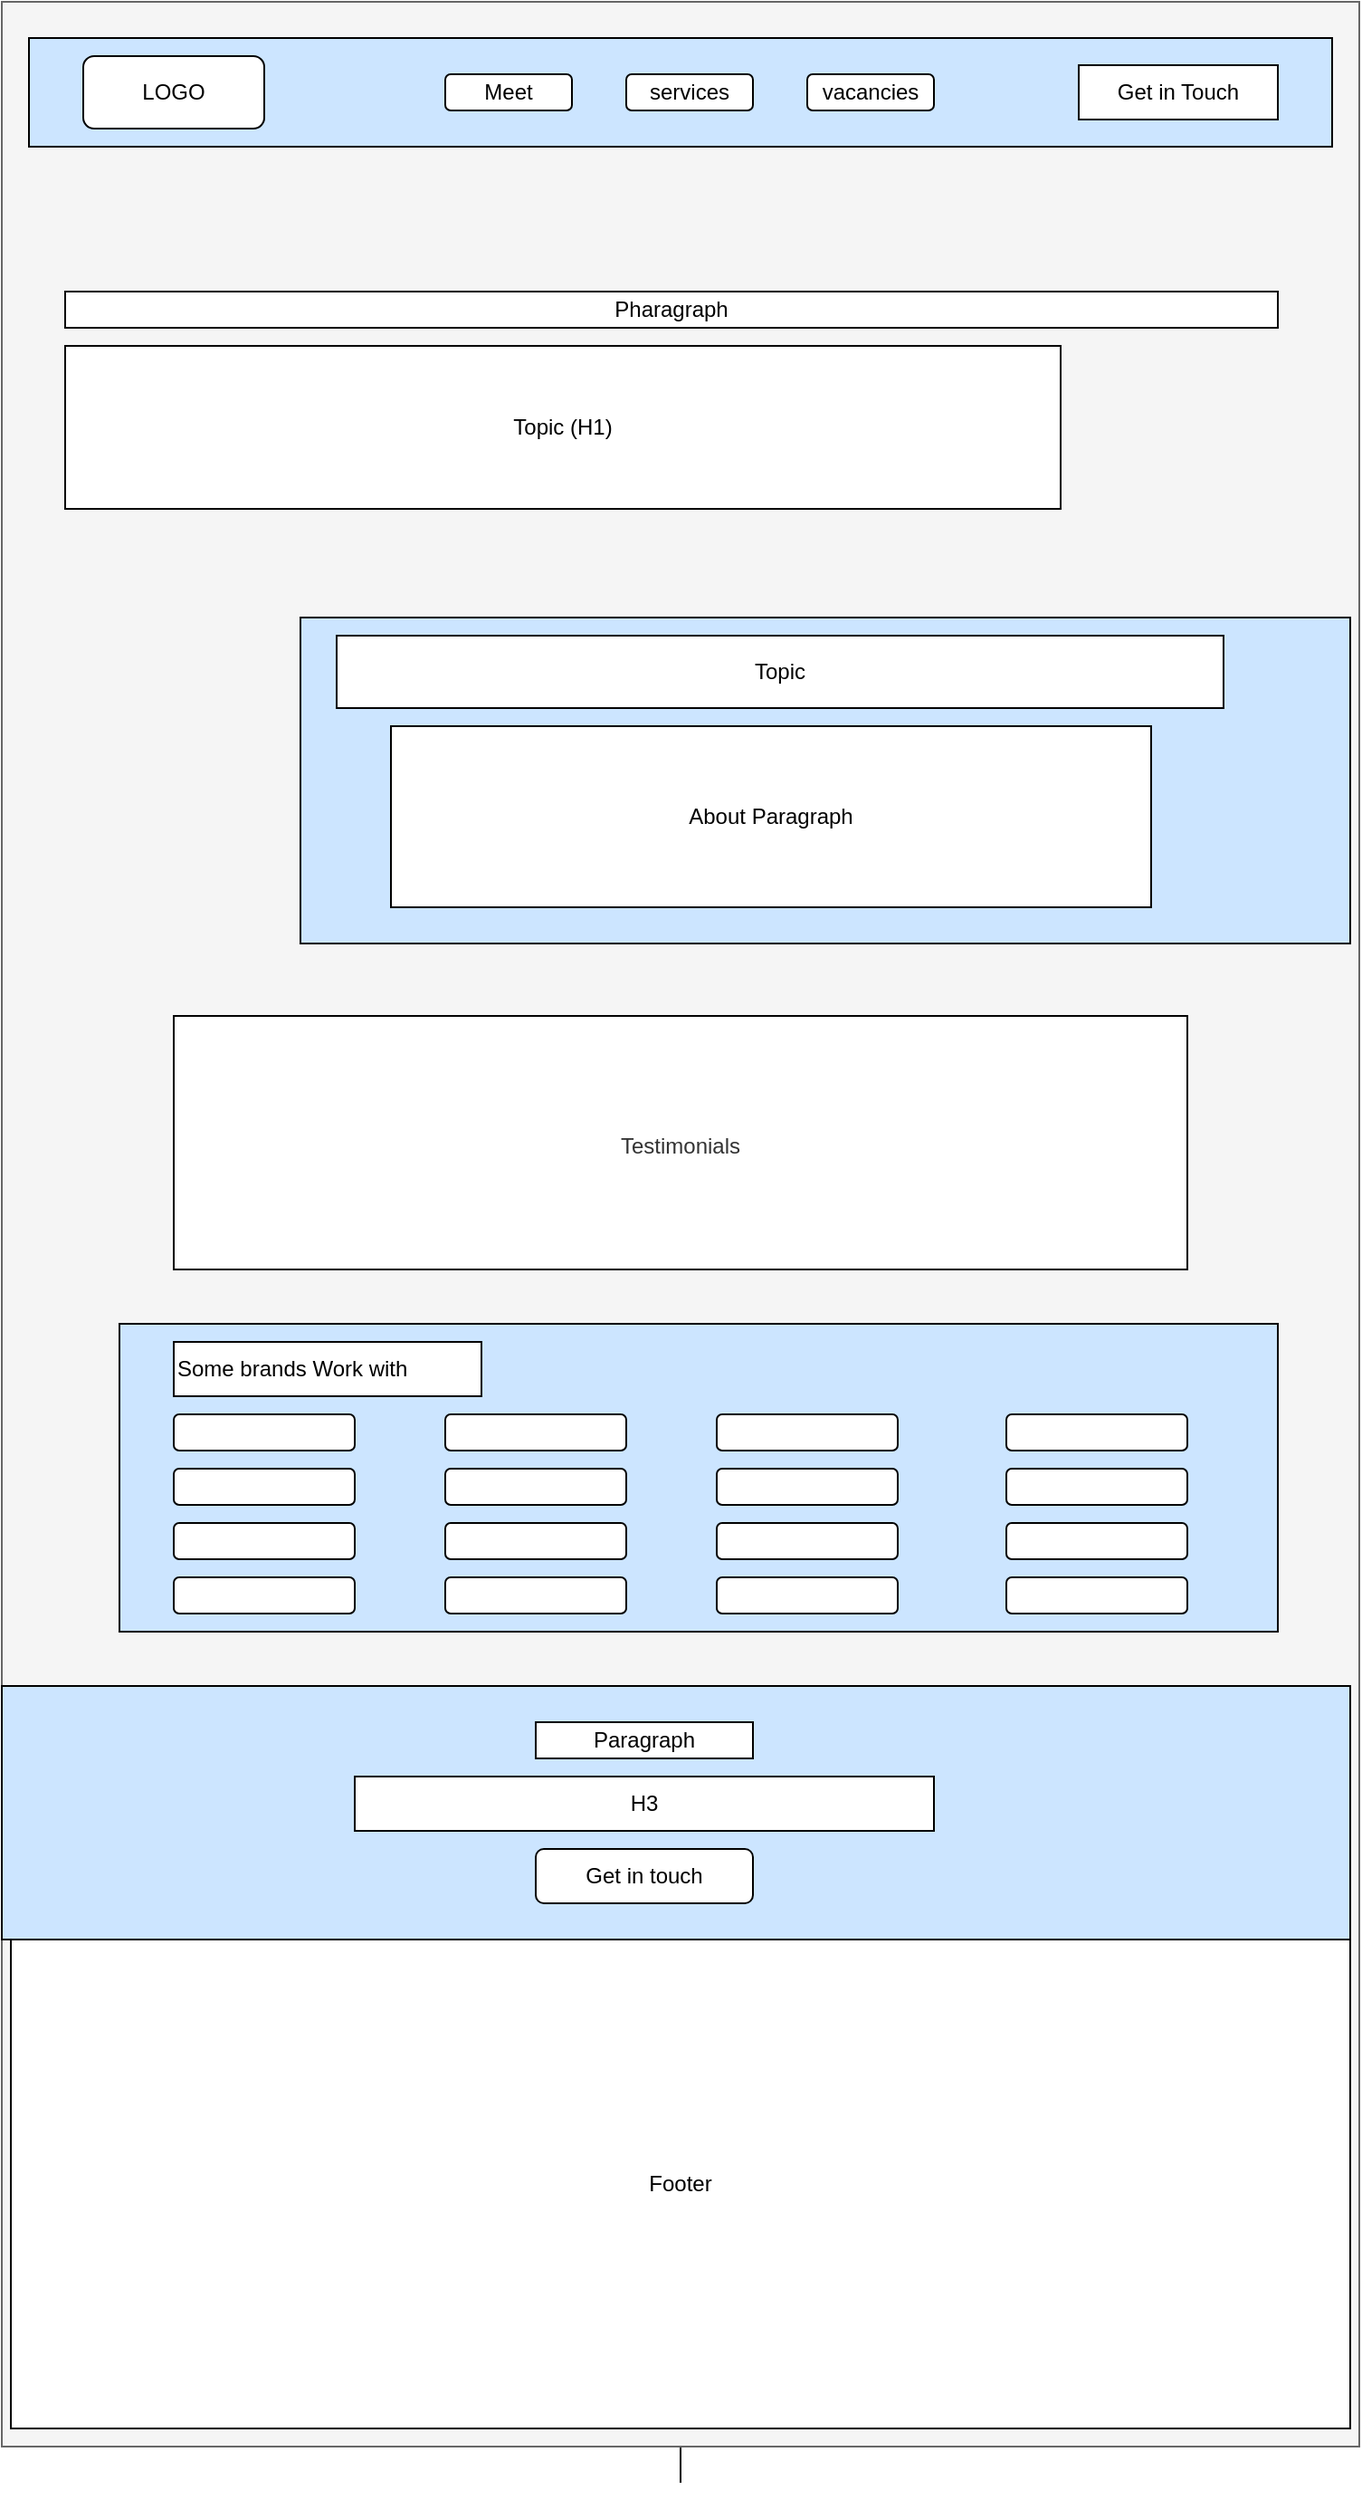 <mxfile version="26.0.4">
  <diagram name="Page-1" id="O3KEoAqGzMoJatpTveBD">
    <mxGraphModel dx="1050" dy="557" grid="1" gridSize="10" guides="1" tooltips="1" connect="1" arrows="1" fold="1" page="1" pageScale="1" pageWidth="850" pageHeight="1100" math="0" shadow="0">
      <root>
        <mxCell id="0" />
        <mxCell id="1" parent="0" />
        <mxCell id="D6j8iwoR0o_ZyqedOxFU-46" style="edgeStyle=orthogonalEdgeStyle;rounded=0;orthogonalLoop=1;jettySize=auto;html=1;" edge="1" parent="1" source="D6j8iwoR0o_ZyqedOxFU-1">
          <mxGeometry relative="1" as="geometry">
            <mxPoint x="410" y="1140" as="targetPoint" />
          </mxGeometry>
        </mxCell>
        <mxCell id="D6j8iwoR0o_ZyqedOxFU-1" value="" style="rounded=0;whiteSpace=wrap;html=1;fillColor=#f5f5f5;fontColor=#333333;strokeColor=#666666;" vertex="1" parent="1">
          <mxGeometry x="35" y="10" width="750" height="1350" as="geometry" />
        </mxCell>
        <mxCell id="D6j8iwoR0o_ZyqedOxFU-9" value="" style="rounded=0;whiteSpace=wrap;html=1;fillColor=#CCE5FF;" vertex="1" parent="1">
          <mxGeometry x="50" y="30" width="720" height="60" as="geometry" />
        </mxCell>
        <mxCell id="D6j8iwoR0o_ZyqedOxFU-2" value="LOGO" style="rounded=1;whiteSpace=wrap;html=1;" vertex="1" parent="1">
          <mxGeometry x="80" y="40" width="100" height="40" as="geometry" />
        </mxCell>
        <mxCell id="D6j8iwoR0o_ZyqedOxFU-3" value="vacancies" style="rounded=1;whiteSpace=wrap;html=1;" vertex="1" parent="1">
          <mxGeometry x="480" y="50" width="70" height="20" as="geometry" />
        </mxCell>
        <mxCell id="D6j8iwoR0o_ZyqedOxFU-4" value="services" style="rounded=1;whiteSpace=wrap;html=1;" vertex="1" parent="1">
          <mxGeometry x="380" y="50" width="70" height="20" as="geometry" />
        </mxCell>
        <mxCell id="D6j8iwoR0o_ZyqedOxFU-5" value="Meet" style="rounded=1;whiteSpace=wrap;html=1;" vertex="1" parent="1">
          <mxGeometry x="280" y="50" width="70" height="20" as="geometry" />
        </mxCell>
        <mxCell id="D6j8iwoR0o_ZyqedOxFU-7" value="Get in Touch" style="rounded=0;whiteSpace=wrap;html=1;" vertex="1" parent="1">
          <mxGeometry x="630" y="45" width="110" height="30" as="geometry" />
        </mxCell>
        <mxCell id="D6j8iwoR0o_ZyqedOxFU-10" value="Pharagraph" style="rounded=0;whiteSpace=wrap;html=1;" vertex="1" parent="1">
          <mxGeometry x="70" y="170" width="670" height="20" as="geometry" />
        </mxCell>
        <mxCell id="D6j8iwoR0o_ZyqedOxFU-11" value="Topic (H1)" style="rounded=0;whiteSpace=wrap;html=1;" vertex="1" parent="1">
          <mxGeometry x="70" y="200" width="550" height="90" as="geometry" />
        </mxCell>
        <mxCell id="D6j8iwoR0o_ZyqedOxFU-12" value="" style="rounded=0;whiteSpace=wrap;html=1;fillColor=#CCE5FF;" vertex="1" parent="1">
          <mxGeometry x="200" y="350" width="580" height="180" as="geometry" />
        </mxCell>
        <mxCell id="D6j8iwoR0o_ZyqedOxFU-13" value="Topic" style="rounded=0;whiteSpace=wrap;html=1;align=center;" vertex="1" parent="1">
          <mxGeometry x="220" y="360" width="490" height="40" as="geometry" />
        </mxCell>
        <mxCell id="D6j8iwoR0o_ZyqedOxFU-14" value="About Paragraph" style="rounded=0;whiteSpace=wrap;html=1;" vertex="1" parent="1">
          <mxGeometry x="250" y="410" width="420" height="100" as="geometry" />
        </mxCell>
        <mxCell id="D6j8iwoR0o_ZyqedOxFU-15" value="&lt;h2 style=&quot;color: rgb(51, 51, 51); font-family: Arial, sans-serif; text-align: start; background-color: rgb(255, 255, 255);&quot;&gt;&lt;span style=&quot;font-weight: normal;&quot;&gt;&lt;font style=&quot;font-size: 12px;&quot;&gt;Testimonials&lt;/font&gt;&lt;/span&gt;&lt;/h2&gt;" style="rounded=0;whiteSpace=wrap;html=1;" vertex="1" parent="1">
          <mxGeometry x="130" y="570" width="560" height="140" as="geometry" />
        </mxCell>
        <mxCell id="D6j8iwoR0o_ZyqedOxFU-16" value="" style="rounded=0;whiteSpace=wrap;html=1;fillColor=#CCE5FF;" vertex="1" parent="1">
          <mxGeometry x="100" y="740" width="640" height="170" as="geometry" />
        </mxCell>
        <mxCell id="D6j8iwoR0o_ZyqedOxFU-17" value="Some brands Work with" style="rounded=0;whiteSpace=wrap;html=1;align=left;" vertex="1" parent="1">
          <mxGeometry x="130" y="750" width="170" height="30" as="geometry" />
        </mxCell>
        <mxCell id="D6j8iwoR0o_ZyqedOxFU-18" value="" style="rounded=1;whiteSpace=wrap;html=1;" vertex="1" parent="1">
          <mxGeometry x="130" y="790" width="100" height="20" as="geometry" />
        </mxCell>
        <mxCell id="D6j8iwoR0o_ZyqedOxFU-19" value="" style="rounded=1;whiteSpace=wrap;html=1;" vertex="1" parent="1">
          <mxGeometry x="590" y="790" width="100" height="20" as="geometry" />
        </mxCell>
        <mxCell id="D6j8iwoR0o_ZyqedOxFU-20" value="" style="rounded=1;whiteSpace=wrap;html=1;" vertex="1" parent="1">
          <mxGeometry x="430" y="790" width="100" height="20" as="geometry" />
        </mxCell>
        <mxCell id="D6j8iwoR0o_ZyqedOxFU-21" value="" style="rounded=1;whiteSpace=wrap;html=1;" vertex="1" parent="1">
          <mxGeometry x="280" y="790" width="100" height="20" as="geometry" />
        </mxCell>
        <mxCell id="D6j8iwoR0o_ZyqedOxFU-25" value="" style="rounded=1;whiteSpace=wrap;html=1;" vertex="1" parent="1">
          <mxGeometry x="130" y="820" width="100" height="20" as="geometry" />
        </mxCell>
        <mxCell id="D6j8iwoR0o_ZyqedOxFU-26" value="" style="rounded=1;whiteSpace=wrap;html=1;" vertex="1" parent="1">
          <mxGeometry x="280" y="820" width="100" height="20" as="geometry" />
        </mxCell>
        <mxCell id="D6j8iwoR0o_ZyqedOxFU-27" value="" style="rounded=1;whiteSpace=wrap;html=1;" vertex="1" parent="1">
          <mxGeometry x="430" y="820" width="100" height="20" as="geometry" />
        </mxCell>
        <mxCell id="D6j8iwoR0o_ZyqedOxFU-28" value="" style="rounded=1;whiteSpace=wrap;html=1;" vertex="1" parent="1">
          <mxGeometry x="590" y="820" width="100" height="20" as="geometry" />
        </mxCell>
        <mxCell id="D6j8iwoR0o_ZyqedOxFU-38" value="" style="rounded=1;whiteSpace=wrap;html=1;" vertex="1" parent="1">
          <mxGeometry x="130" y="850" width="100" height="20" as="geometry" />
        </mxCell>
        <mxCell id="D6j8iwoR0o_ZyqedOxFU-39" value="" style="rounded=1;whiteSpace=wrap;html=1;" vertex="1" parent="1">
          <mxGeometry x="590" y="850" width="100" height="20" as="geometry" />
        </mxCell>
        <mxCell id="D6j8iwoR0o_ZyqedOxFU-40" value="" style="rounded=1;whiteSpace=wrap;html=1;" vertex="1" parent="1">
          <mxGeometry x="430" y="850" width="100" height="20" as="geometry" />
        </mxCell>
        <mxCell id="D6j8iwoR0o_ZyqedOxFU-41" value="" style="rounded=1;whiteSpace=wrap;html=1;" vertex="1" parent="1">
          <mxGeometry x="280" y="850" width="100" height="20" as="geometry" />
        </mxCell>
        <mxCell id="D6j8iwoR0o_ZyqedOxFU-42" value="" style="rounded=1;whiteSpace=wrap;html=1;" vertex="1" parent="1">
          <mxGeometry x="130" y="880" width="100" height="20" as="geometry" />
        </mxCell>
        <mxCell id="D6j8iwoR0o_ZyqedOxFU-43" value="" style="rounded=1;whiteSpace=wrap;html=1;" vertex="1" parent="1">
          <mxGeometry x="280" y="880" width="100" height="20" as="geometry" />
        </mxCell>
        <mxCell id="D6j8iwoR0o_ZyqedOxFU-44" value="" style="rounded=1;whiteSpace=wrap;html=1;" vertex="1" parent="1">
          <mxGeometry x="430" y="880" width="100" height="20" as="geometry" />
        </mxCell>
        <mxCell id="D6j8iwoR0o_ZyqedOxFU-45" value="" style="rounded=1;whiteSpace=wrap;html=1;" vertex="1" parent="1">
          <mxGeometry x="590" y="880" width="100" height="20" as="geometry" />
        </mxCell>
        <mxCell id="D6j8iwoR0o_ZyqedOxFU-47" value="" style="rounded=0;whiteSpace=wrap;html=1;fillColor=#CCE5FF;" vertex="1" parent="1">
          <mxGeometry x="35" y="940" width="745" height="140" as="geometry" />
        </mxCell>
        <mxCell id="D6j8iwoR0o_ZyqedOxFU-48" value="Paragraph" style="rounded=0;whiteSpace=wrap;html=1;" vertex="1" parent="1">
          <mxGeometry x="330" y="960" width="120" height="20" as="geometry" />
        </mxCell>
        <mxCell id="D6j8iwoR0o_ZyqedOxFU-49" value="H3" style="rounded=0;whiteSpace=wrap;html=1;" vertex="1" parent="1">
          <mxGeometry x="230" y="990" width="320" height="30" as="geometry" />
        </mxCell>
        <mxCell id="D6j8iwoR0o_ZyqedOxFU-50" value="Get in touch" style="rounded=1;whiteSpace=wrap;html=1;" vertex="1" parent="1">
          <mxGeometry x="330" y="1030" width="120" height="30" as="geometry" />
        </mxCell>
        <mxCell id="D6j8iwoR0o_ZyqedOxFU-51" value="Footer" style="rounded=0;whiteSpace=wrap;html=1;" vertex="1" parent="1">
          <mxGeometry x="40" y="1080" width="740" height="270" as="geometry" />
        </mxCell>
      </root>
    </mxGraphModel>
  </diagram>
</mxfile>

